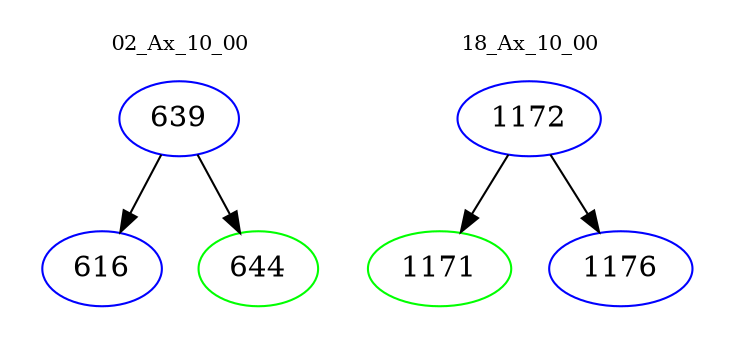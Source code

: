 digraph{
subgraph cluster_0 {
color = white
label = "02_Ax_10_00";
fontsize=10;
T0_639 [label="639", color="blue"]
T0_639 -> T0_616 [color="black"]
T0_616 [label="616", color="blue"]
T0_639 -> T0_644 [color="black"]
T0_644 [label="644", color="green"]
}
subgraph cluster_1 {
color = white
label = "18_Ax_10_00";
fontsize=10;
T1_1172 [label="1172", color="blue"]
T1_1172 -> T1_1171 [color="black"]
T1_1171 [label="1171", color="green"]
T1_1172 -> T1_1176 [color="black"]
T1_1176 [label="1176", color="blue"]
}
}
